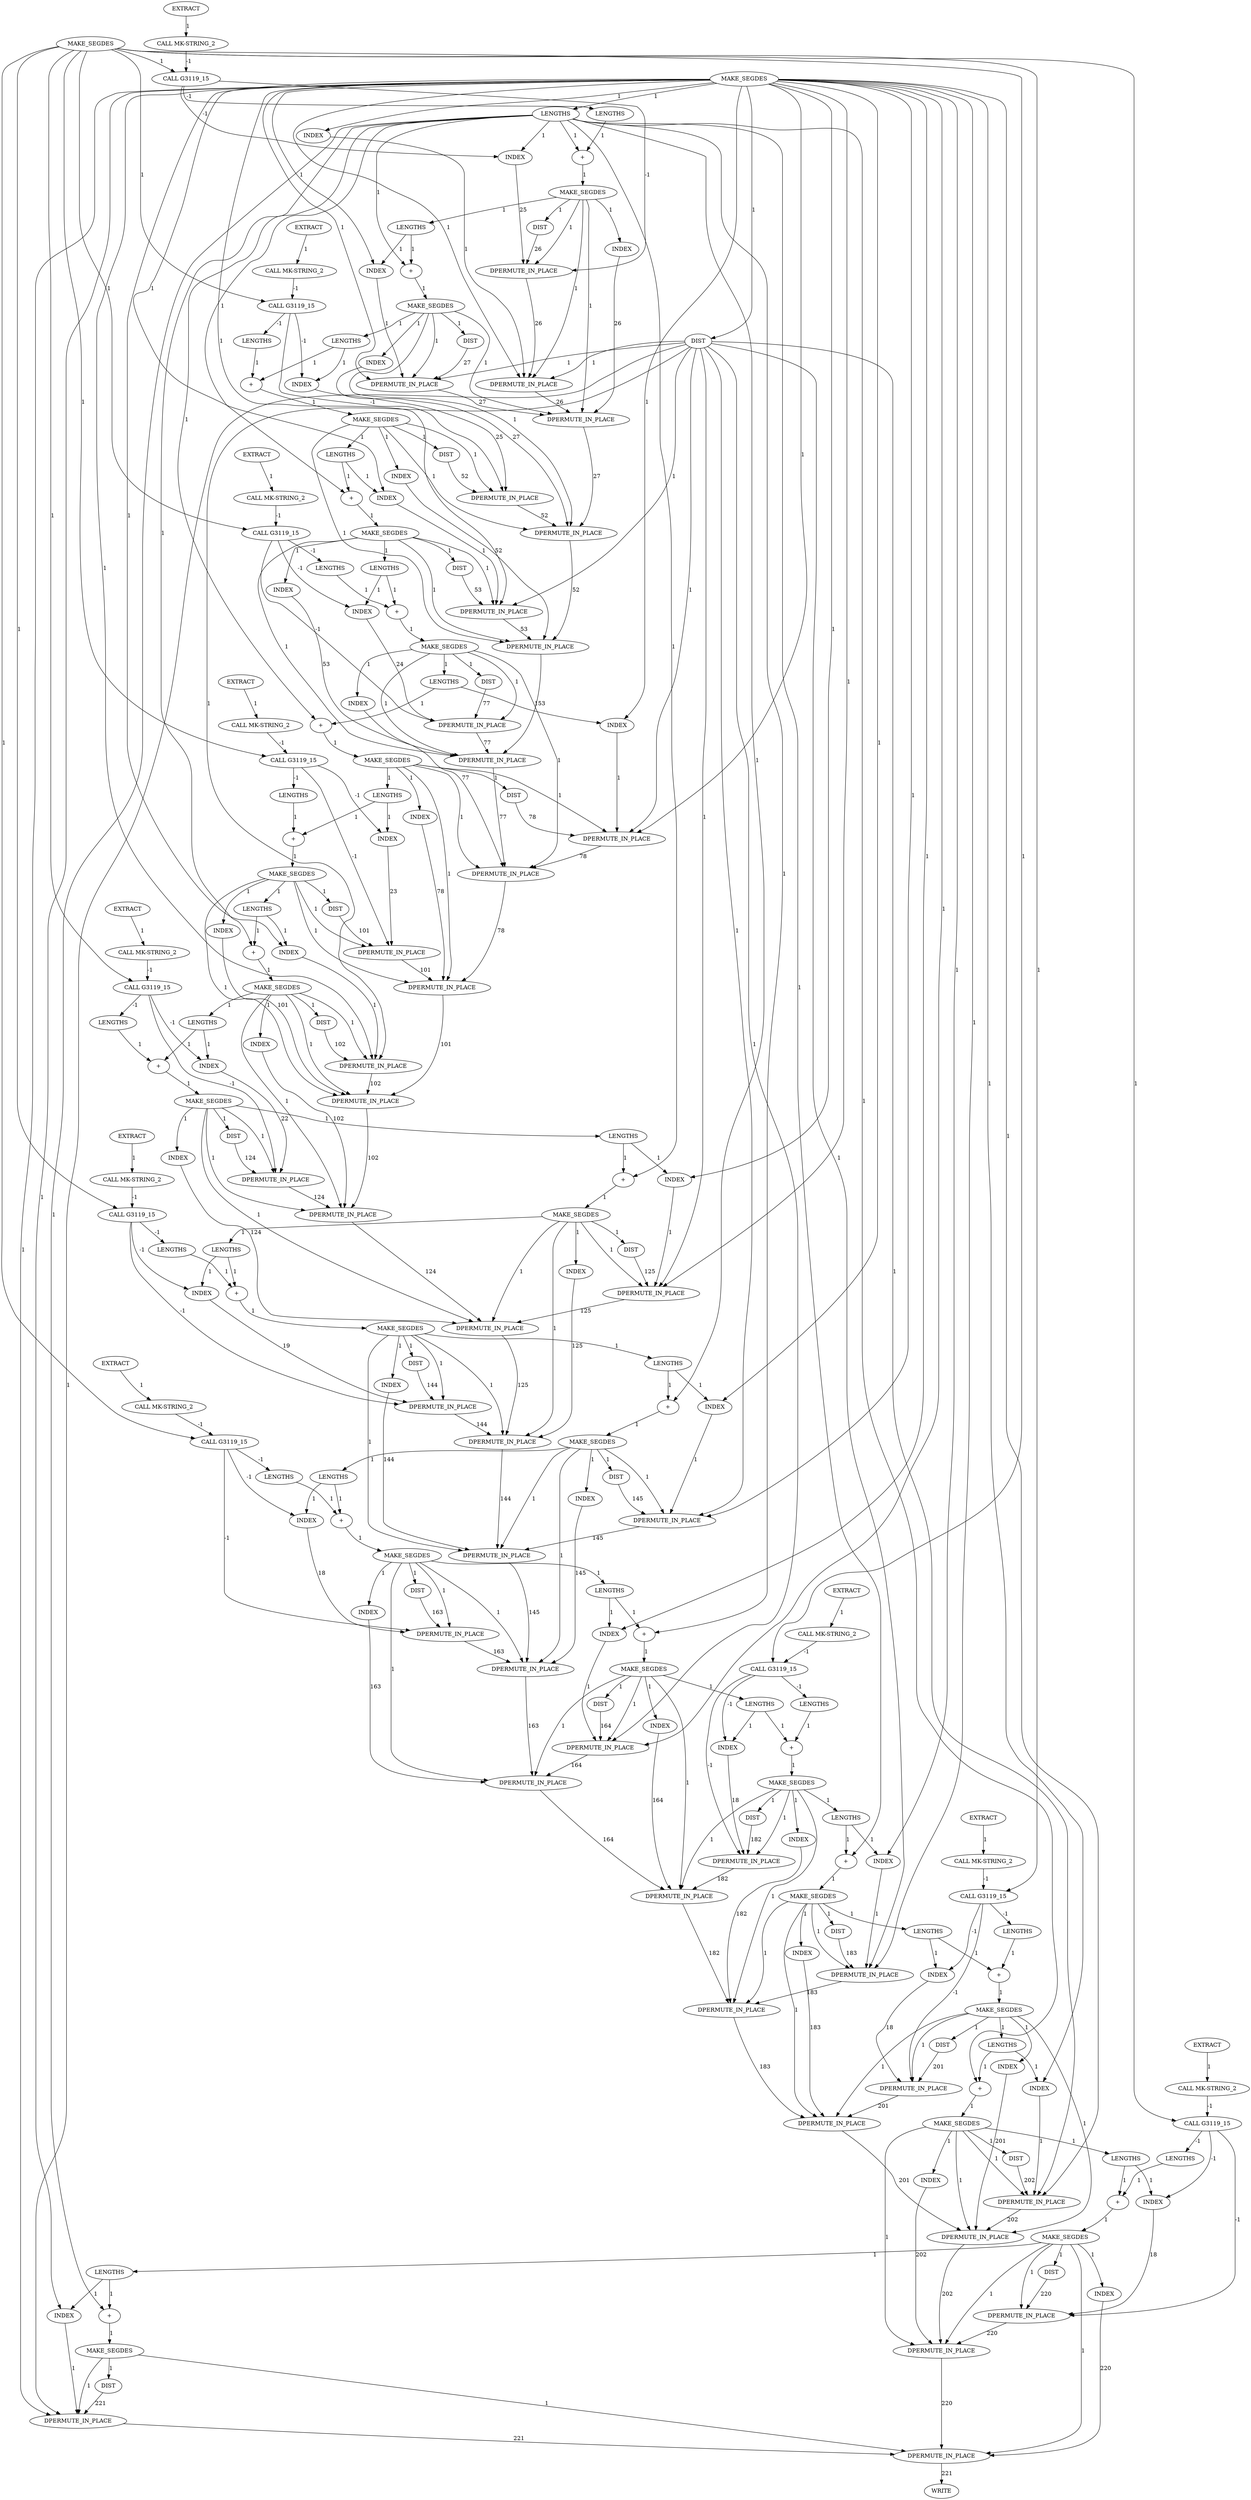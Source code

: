 digraph {
	ep_B_INST_6855 [label=INDEX cost=258]
	ep_B_INST_10371 [label=DPERMUTE_IN_PLACE cost=301]
	ep_B_INST_7419 [label=LENGTHS cost=43]
	ep_B_INST_6995 [label=INDEX cost=2236]
	ep_B_INST_7089 [label=MAKE_SEGDES cost=86]
	ep_B_INST_8041 [label=INDEX cost=129]
	ep_B_INST_7858 [label="+" cost=86]
	ep_B_INST_7555 [label=INDEX cost=258]
	ep_B_INST_7158 [label="+" cost=1935]
	ep_B_INST_10372 [label=DPERMUTE_IN_PLACE cost=172]
	ep_B_INST_7913 [label=INDEX cost=172]
	ep_B_INST_1093 [label="CALL MK-STRING_2" cost=0]
	ep_B_INST_1138 [label="CALL G3119_15" cost=0]
	ep_B_INST_7169 [label=DIST cost=86]
	ep_B_INST_10382 [label=DPERMUTE_IN_PLACE cost=301]
	ep_B_INST_7795 [label=DIST cost=86]
	ep_B_INST_7621 [label=INDEX cost=129]
	ep_B_INST_7083 [label=LENGTHS cost=43]
	ep_B_INST_6763 [label=EXTRACT cost=43]
	ep_B_INST_6803 [label=LENGTHS cost=43]
	ep_B_INST_1115 [label="CALL MK-STRING_2" cost=0]
	ep_B_INST_7061 [label=INDEX cost=172]
	ep_B_INST_10373 [label=DPERMUTE_IN_PLACE cost=258]
	ep_B_INST_6793 [label=INDEX cost=258]
	ep_B_INST_8141 [label="+" cost=86]
	ep_B_INST_6999 [label=LENGTHS cost=43]
	ep_B_INST_6925 [label=LENGTHS cost=43]
	ep_B_INST_6745 [label=EXTRACT cost=43]
	ep_B_INST_6785 [label=LENGTHS cost=86]
	ep_B_INST_7649 [label=MAKE_SEGDES cost=43]
	ep_B_INST_7438 [label="+" cost=86]
	ep_B_INST_7567 [label=INDEX cost=215]
	ep_B_INST_7625 [label=LENGTHS cost=43]
	ep_B_INST_8063 [label=LENGTHS cost=43]
	ep_B_INST_1149 [label="CALL G3119_15" cost=0]
	ep_B_INST_7481 [label=INDEX cost=172]
	ep_B_INST_7729 [label=DIST cost=86]
	ep_B_INST_6889 [label=DIST cost=43]
	ep_B_INST_6949 [label=MAKE_SEGDES cost=43]
	ep_B_INST_7369 [label=MAKE_SEGDES cost=43]
	ep_B_INST_7975 [label=INDEX cost=172]
	ep_B_INST_7213 [label=INDEX cost=215]
	ep_B_INST_7084 [label="+" cost=86]
	ep_B_INST_7287 [label=INDEX cost=258]
	ep_B_INST_10383 [label=DPERMUTE_IN_PLACE cost=300]
	ep_B_INST_7643 [label=LENGTHS cost=43]
	ep_B_INST_7345 [label=LENGTHS cost=43]
	ep_B_INST_8069 [label=MAKE_SEGDES cost=1]
	ep_B_INST_7699 [label=LENGTHS cost=43]
	ep_B_INST_6709 [label=EXTRACT cost=172]
	ep_B_INST_7443 [label=MAKE_SEGDES cost=43]
	ep_B_INST_6943 [label=LENGTHS cost=43]
	ep_B_INST_6739 [label=EXTRACT cost=43]
	ep_B_INST_7695 [label=INDEX cost=2150]
	ep_B_INST_7163 [label=MAKE_SEGDES cost=43]
	ep_B_INST_8003 [label=MAKE_SEGDES cost=43]
	ep_B_INST_7135 [label=INDEX cost=258]
	ep_B_INST_10374 [label=DPERMUTE_IN_PLACE cost=301]
	ep_B_INST_7589 [label=DIST cost=129]
	ep_B_INST_7924 [label="+" cost=86]
	ep_B_INST_7427 [label=INDEX cost=301]
	ep_B_INST_6733 [label=EXTRACT cost=43]
	ep_B_INST_6804 [label="+" cost=86]
	ep_B_INST_6883 [label=MAKE_SEGDES cost=43]
	ep_B_INST_7935 [label=DIST cost=86]
	ep_B_INST_1060 [label="CALL MK-STRING_2" cost=0]
	ep_B_INST_7485 [label=LENGTHS cost=43]
	ep_B_INST_1126 [label="CALL MK-STRING_2" cost=0]
	ep_B_INST_7309 [label=DIST cost=86]
	ep_B_INST_1082 [label="CALL MK-STRING_2" cost=0]
	ep_B_INST_1046 [label=MAKE_SEGDES cost=2838]
	ep_B_INST_7279 [label=LENGTHS cost=43]
	ep_B_INST_10376 [label=DPERMUTE_IN_PLACE cost=172]
	ep_B_INST_7987 [label=INDEX cost=172]
	ep_B_INST_8064 [label="+" cost=86]
	ep_B_INST_10357 [label=DPERMUTE_IN_PLACE cost=129]
	ep_B_INST_10386 [label=DPERMUTE_IN_PLACE cost=215]
	ep_B_INST_7839 [label=LENGTHS cost=2279]
	ep_B_INST_7364 [label="+" cost=86]
	ep_B_INST_10366 [label=DPERMUTE_IN_PLACE cost=300]
	ep_B_INST_7789 [label=MAKE_SEGDES cost=86]
	ep_B_INST_1148 [label="CALL MK-STRING_2" cost=0]
	ep_B_INST_8146 [label=MAKE_SEGDES cost=43]
	ep_B_INST_1049 [label="CALL MK-STRING_2" cost=0]
	ep_B_INST_7578 [label="+" cost=43]
	ep_B_INST_7998 [label="+" cost=43]
	ep_B_INST_1104 [label="CALL MK-STRING_2" cost=0]
	ep_B_INST_10360 [label=DPERMUTE_IN_PLACE cost=172]
	ep_B_INST_10387 [label=DPERMUTE_IN_PLACE cost=301]
	ep_B_INST_8009 [label=DIST cost=1892]
	ep_B_INST_6765 [label=MAKE_SEGDES cost=731]
	ep_B_INST_10379 [label=DPERMUTE_IN_PLACE cost=300]
	ep_B_INST_10392 [label=DPERMUTE_IN_PLACE cost=214]
	ep_B_INST_7023 [label=MAKE_SEGDES cost=43]
	ep_B_INST_10385 [label=DPERMUTE_IN_PLACE cost=344]
	ep_B_INST_7235 [label=DIST cost=86]
	ep_B_INST_7139 [label=LENGTHS cost=43]
	ep_B_INST_10389 [label=DPERMUTE_IN_PLACE cost=344]
	ep_B_INST_1071 [label="CALL MK-STRING_2" cost=0]
	ep_B_INST_10358 [label=DPERMUTE_IN_PLACE cost=343]
	ep_B_INST_7923 [label=LENGTHS cost=2494]
	ep_B_INST_10375 [label=DPERMUTE_IN_PLACE cost=344]
	ep_B_INST_7341 [label=INDEX cost=2150]
	ep_B_INST_7065 [label=LENGTHS cost=43]
	ep_B_INST_7633 [label=INDEX cost=172]
	ep_B_INST_8118 [label=INDEX cost=3526]
	ep_B_INST_1072 [label="CALL G3119_15" cost=0]
	ep_B_INST_7515 [label=DIST cost=86]
	ep_B_INST_8176 [label=WRITE cost=0]
	ep_B_INST_10391 [label=DPERMUTE_IN_PLACE cost=344]
	ep_B_INST_7303 [label=MAKE_SEGDES cost=43]
	ep_B_INST_7493 [label=INDEX cost=172]
	ep_B_INST_10370 [label=DPERMUTE_IN_PLACE cost=343]
	ep_B_INST_6721 [label=EXTRACT cost=43]
	ep_B_INST_10364 [label=DPERMUTE_IN_PLACE cost=171]
	ep_B_INST_7449 [label=DIST cost=43]
	ep_B_INST_1116 [label="CALL G3119_15" cost=0]
	ep_B_INST_8045 [label=LENGTHS cost=43]
	ep_B_INST_6751 [label=EXTRACT cost=43]
	ep_B_INST_7784 [label="+" cost=86]
	ep_B_INST_6815 [label=DIST cost=2365]
	ep_B_INST_6781 [label=INDEX cost=215]
	ep_B_INST_1105 [label="CALL G3119_15" cost=0]
	ep_B_INST_10369 [label=DPERMUTE_IN_PLACE cost=301]
	ep_B_INST_7415 [label=INDEX cost=2193]
	ep_B_INST_1083 [label="CALL G3119_15" cost=0]
	ep_B_INST_6809 [label=MAKE_SEGDES cost=43]
	ep_B_INST_6867 [label=INDEX cost=215]
	ep_B_INST_10355 [label=DPERMUTE_IN_PLACE cost=85]
	ep_B_INST_7029 [label=DIST cost=86]
	ep_B_INST_8053 [label=INDEX cost=215]
	ep_B_INST_7583 [label=MAKE_SEGDES cost=2107]
	ep_B_INST_8075 [label=DIST cost=43]
	ep_B_INST_7979 [label=LENGTHS cost=43]
	ep_B_INST_7504 [label="+" cost=43]
	ep_B_INST_10361 [label=DPERMUTE_IN_PLACE cost=300]
	ep_B_INST_6944 [label="+" cost=43]
	ep_B_INST_7201 [label=INDEX cost=258]
	ep_B_INST_6921 [label=INDEX cost=2881]
	ep_B_INST_1127 [label="CALL G3119_15" cost=0]
	ep_B_INST_7018 [label="+" cost=86]
	ep_B_INST_6933 [label=INDEX cost=215]
	ep_B_INST_8152 [label=DIST cost=43]
	ep_B_INST_7229 [label=MAKE_SEGDES cost=43]
	ep_B_INST_10367 [label=DPERMUTE_IN_PLACE cost=215]
	ep_B_INST_7223 [label=LENGTHS cost=1]
	ep_B_INST_7147 [label=INDEX cost=258]
	ep_B_INST_6859 [label=LENGTHS cost=43]
	ep_B_INST_6878 [label="+" cost=129]
	ep_B_INST_6727 [label=EXTRACT cost=2408]
	ep_B_INST_10363 [label=DPERMUTE_IN_PLACE cost=257]
	ep_B_INST_1050 [label="CALL G3119_15" cost=0]
	ep_B_INST_10381 [label=DPERMUTE_IN_PLACE cost=344]
	ep_B_INST_7869 [label=DIST cost=43]
	ep_B_INST_7095 [label=DIST cost=43]
	ep_B_INST_6757 [label=EXTRACT cost=43]
	ep_B_INST_1137 [label="CALL MK-STRING_2" cost=0]
	ep_B_INST_10384 [label=DPERMUTE_IN_PLACE cost=129]
	ep_B_INST_10393 [label=DPERMUTE_IN_PLACE cost=387]
	ep_B_INST_7835 [label=INDEX cost=172]
	ep_B_INST_7007 [label=INDEX cost=215]
	ep_B_INST_10380 [label=DPERMUTE_IN_PLACE cost=172]
	ep_B_INST_7224 [label="+" cost=86]
	ep_B_INST_10377 [label=DPERMUTE_IN_PLACE cost=258]
	ep_B_INST_7718 [label="+" cost=43]
	ep_B_INST_10362 [label=DPERMUTE_IN_PLACE cost=387]
	ep_B_INST_7901 [label=INDEX cost=172]
	ep_B_INST_10359 [label=DPERMUTE_IN_PLACE cost=215]
	ep_B_INST_1061 [label="CALL G3119_15" cost=0]
	ep_B_INST_7363 [label=LENGTHS cost=43]
	ep_B_INST_7298 [label="+" cost=86]
	ep_B_INST_7275 [label=INDEX cost=2021]
	ep_B_INST_7773 [label=INDEX cost=172]
	ep_B_INST_7847 [label=INDEX cost=172]
	ep_B_INST_7375 [label=DIST cost=43]
	ep_B_INST_10390 [label=DPERMUTE_IN_PLACE cost=258]
	ep_B_INST_7723 [label=MAKE_SEGDES cost=86]
	ep_B_INST_7863 [label=MAKE_SEGDES cost=86]
	ep_B_INST_8122 [label=LENGTHS cost=86]
	ep_B_INST_7905 [label=LENGTHS cost=1]
	ep_B_INST_7929 [label=MAKE_SEGDES cost=43]
	ep_B_INST_7503 [label=LENGTHS cost=2021]
	ep_B_INST_7761 [label=INDEX cost=2193]
	ep_B_INST_7073 [label=INDEX cost=2580]
	ep_B_INST_6771 [label=DIST cost=86]
	ep_B_INST_6715 [label=EXTRACT cost=43]
	ep_B_INST_8130 [label=INDEX cost=172]
	ep_B_INST_10368 [label=DPERMUTE_IN_PLACE cost=214]
	ep_B_INST_7655 [label=DIST cost=43]
	ep_B_INST_7353 [label=INDEX cost=258]
	ep_B_INST_6955 [label=DIST cost=43]
	ep_B_INST_10378 [label=DPERMUTE_IN_PLACE cost=300]
	ep_B_INST_10365 [label=DPERMUTE_IN_PLACE cost=258]
	ep_B_INST_7559 [label=LENGTHS cost=43]
	ep_B_INST_1094 [label="CALL G3119_15" cost=0]
	ep_B_INST_10356 [label=DPERMUTE_IN_PLACE cost=172]
	ep_B_INST_7509 [label=MAKE_SEGDES cost=86]
	ep_B_INST_7644 [label="+" cost=43]
	ep_B_INST_7783 [label=LENGTHS cost=1]
	ep_B_INST_7765 [label=LENGTHS cost=43]
	ep_B_INST_10354 [label=DPERMUTE_IN_PLACE cost=257]
	ep_B_INST_10388 [label=DPERMUTE_IN_PLACE cost=171]
	ep_B_INST_7205 [label=LENGTHS cost=43]
	ep_B_INST_7707 [label=INDEX cost=215]
	ep_B_INST_6855 -> ep_B_INST_10357 [label=26 cost=26]
	ep_B_INST_10371 -> ep_B_INST_10373 [label=124 cost=124]
	ep_B_INST_7419 -> ep_B_INST_7427 [label=1 cost=1]
	ep_B_INST_7419 -> ep_B_INST_7438 [label=1 cost=1]
	ep_B_INST_6995 -> ep_B_INST_10361 [label=52 cost=52]
	ep_B_INST_7089 -> ep_B_INST_7095 [label=1 cost=1]
	ep_B_INST_7089 -> ep_B_INST_10362 [label=1 cost=1]
	ep_B_INST_7089 -> ep_B_INST_10363 [label=1 cost=1]
	ep_B_INST_7089 -> ep_B_INST_7135 [label=1 cost=1]
	ep_B_INST_7089 -> ep_B_INST_7139 [label=1 cost=1]
	ep_B_INST_7089 -> ep_B_INST_10365 [label=1 cost=1]
	ep_B_INST_8041 -> ep_B_INST_10391 [label=202 cost=202]
	ep_B_INST_7858 -> ep_B_INST_7863 [label=1 cost=1]
	ep_B_INST_7555 -> ep_B_INST_10377 [label=144 cost=144]
	ep_B_INST_7158 -> ep_B_INST_7163 [label=1 cost=1]
	ep_B_INST_10372 -> ep_B_INST_10373 [label=125 cost=125]
	ep_B_INST_7913 -> ep_B_INST_10386 [label=18 cost=18]
	ep_B_INST_1093 -> ep_B_INST_1094 [label=-1 cost=-1]
	ep_B_INST_1138 -> ep_B_INST_7913 [label=-1 cost=-1]
	ep_B_INST_1138 -> ep_B_INST_7923 [label=-1 cost=-1]
	ep_B_INST_1138 -> ep_B_INST_10386 [label=-1 cost=-1]
	ep_B_INST_7169 -> ep_B_INST_10364 [label=78 cost=78]
	ep_B_INST_10382 -> ep_B_INST_10383 [label=182 cost=182]
	ep_B_INST_7795 -> ep_B_INST_10382 [label=182 cost=182]
	ep_B_INST_7621 -> ep_B_INST_10379 [label=145 cost=145]
	ep_B_INST_7083 -> ep_B_INST_7084 [label=1 cost=1]
	ep_B_INST_6763 -> ep_B_INST_1148 [label=1 cost=1]
	ep_B_INST_6803 -> ep_B_INST_6804 [label=1 cost=1]
	ep_B_INST_1115 -> ep_B_INST_1116 [label=-1 cost=-1]
	ep_B_INST_7061 -> ep_B_INST_10363 [label=53 cost=53]
	ep_B_INST_10373 -> ep_B_INST_10375 [label=125 cost=125]
	ep_B_INST_6793 -> ep_B_INST_10354 [label=25 cost=25]
	ep_B_INST_8141 -> ep_B_INST_8146 [label=1 cost=1]
	ep_B_INST_6999 -> ep_B_INST_7007 [label=1 cost=1]
	ep_B_INST_6999 -> ep_B_INST_7018 [label=1 cost=1]
	ep_B_INST_6925 -> ep_B_INST_6933 [label=1 cost=1]
	ep_B_INST_6925 -> ep_B_INST_6944 [label=1 cost=1]
	ep_B_INST_6745 -> ep_B_INST_1115 [label=1 cost=1]
	ep_B_INST_6785 -> ep_B_INST_6793 [label=1 cost=1]
	ep_B_INST_6785 -> ep_B_INST_6804 [label=1 cost=1]
	ep_B_INST_6785 -> ep_B_INST_6878 [label=1 cost=1]
	ep_B_INST_6785 -> ep_B_INST_7018 [label=1 cost=1]
	ep_B_INST_6785 -> ep_B_INST_7158 [label=1 cost=1]
	ep_B_INST_6785 -> ep_B_INST_7298 [label=1 cost=1]
	ep_B_INST_6785 -> ep_B_INST_7438 [label=1 cost=1]
	ep_B_INST_6785 -> ep_B_INST_7578 [label=1 cost=1]
	ep_B_INST_6785 -> ep_B_INST_7718 [label=1 cost=1]
	ep_B_INST_6785 -> ep_B_INST_7858 [label=1 cost=1]
	ep_B_INST_6785 -> ep_B_INST_7998 [label=1 cost=1]
	ep_B_INST_6785 -> ep_B_INST_8141 [label=1 cost=1]
	ep_B_INST_7649 -> ep_B_INST_7655 [label=1 cost=1]
	ep_B_INST_7649 -> ep_B_INST_10378 [label=1 cost=1]
	ep_B_INST_7649 -> ep_B_INST_10379 [label=1 cost=1]
	ep_B_INST_7649 -> ep_B_INST_7695 [label=1 cost=1]
	ep_B_INST_7649 -> ep_B_INST_7699 [label=1 cost=1]
	ep_B_INST_7649 -> ep_B_INST_10381 [label=1 cost=1]
	ep_B_INST_7438 -> ep_B_INST_7443 [label=1 cost=1]
	ep_B_INST_7567 -> ep_B_INST_10376 [label=1 cost=1]
	ep_B_INST_7625 -> ep_B_INST_7633 [label=1 cost=1]
	ep_B_INST_7625 -> ep_B_INST_7644 [label=1 cost=1]
	ep_B_INST_8063 -> ep_B_INST_8064 [label=1 cost=1]
	ep_B_INST_1149 -> ep_B_INST_8053 [label=-1 cost=-1]
	ep_B_INST_1149 -> ep_B_INST_8063 [label=-1 cost=-1]
	ep_B_INST_1149 -> ep_B_INST_10390 [label=-1 cost=-1]
	ep_B_INST_7481 -> ep_B_INST_10375 [label=125 cost=125]
	ep_B_INST_7729 -> ep_B_INST_10380 [label=164 cost=164]
	ep_B_INST_6889 -> ep_B_INST_10356 [label=27 cost=27]
	ep_B_INST_6949 -> ep_B_INST_6955 [label=1 cost=1]
	ep_B_INST_6949 -> ep_B_INST_10358 [label=1 cost=1]
	ep_B_INST_6949 -> ep_B_INST_10359 [label=1 cost=1]
	ep_B_INST_6949 -> ep_B_INST_6995 [label=1 cost=1]
	ep_B_INST_6949 -> ep_B_INST_6999 [label=1 cost=1]
	ep_B_INST_6949 -> ep_B_INST_10361 [label=1 cost=1]
	ep_B_INST_7369 -> ep_B_INST_7375 [label=1 cost=1]
	ep_B_INST_7369 -> ep_B_INST_10370 [label=1 cost=1]
	ep_B_INST_7369 -> ep_B_INST_10371 [label=1 cost=1]
	ep_B_INST_7369 -> ep_B_INST_7415 [label=1 cost=1]
	ep_B_INST_7369 -> ep_B_INST_7419 [label=1 cost=1]
	ep_B_INST_7369 -> ep_B_INST_10373 [label=1 cost=1]
	ep_B_INST_7975 -> ep_B_INST_10389 [label=201 cost=201]
	ep_B_INST_7213 -> ep_B_INST_10366 [label=23 cost=23]
	ep_B_INST_7084 -> ep_B_INST_7089 [label=1 cost=1]
	ep_B_INST_7287 -> ep_B_INST_10368 [label=1 cost=1]
	ep_B_INST_10383 -> ep_B_INST_10385 [label=182 cost=182]
	ep_B_INST_7643 -> ep_B_INST_7644 [label=1 cost=1]
	ep_B_INST_7345 -> ep_B_INST_7353 [label=1 cost=1]
	ep_B_INST_7345 -> ep_B_INST_7364 [label=1 cost=1]
	ep_B_INST_8069 -> ep_B_INST_8075 [label=1 cost=1]
	ep_B_INST_8069 -> ep_B_INST_10390 [label=1 cost=1]
	ep_B_INST_8069 -> ep_B_INST_10391 [label=1 cost=1]
	ep_B_INST_8069 -> ep_B_INST_8118 [label=1 cost=1]
	ep_B_INST_8069 -> ep_B_INST_8122 [label=1 cost=1]
	ep_B_INST_8069 -> ep_B_INST_10393 [label=1 cost=1]
	ep_B_INST_7699 -> ep_B_INST_7707 [label=1 cost=1]
	ep_B_INST_7699 -> ep_B_INST_7718 [label=1 cost=1]
	ep_B_INST_6709 -> ep_B_INST_1049 [label=1 cost=1]
	ep_B_INST_7443 -> ep_B_INST_7449 [label=1 cost=1]
	ep_B_INST_7443 -> ep_B_INST_10372 [label=1 cost=1]
	ep_B_INST_7443 -> ep_B_INST_10373 [label=1 cost=1]
	ep_B_INST_7443 -> ep_B_INST_7481 [label=1 cost=1]
	ep_B_INST_7443 -> ep_B_INST_7485 [label=1 cost=1]
	ep_B_INST_7443 -> ep_B_INST_10375 [label=1 cost=1]
	ep_B_INST_6943 -> ep_B_INST_6944 [label=1 cost=1]
	ep_B_INST_6739 -> ep_B_INST_1104 [label=1 cost=1]
	ep_B_INST_7695 -> ep_B_INST_10381 [label=163 cost=163]
	ep_B_INST_7163 -> ep_B_INST_7169 [label=1 cost=1]
	ep_B_INST_7163 -> ep_B_INST_10364 [label=1 cost=1]
	ep_B_INST_7163 -> ep_B_INST_10365 [label=1 cost=1]
	ep_B_INST_7163 -> ep_B_INST_7201 [label=1 cost=1]
	ep_B_INST_7163 -> ep_B_INST_7205 [label=1 cost=1]
	ep_B_INST_7163 -> ep_B_INST_10367 [label=1 cost=1]
	ep_B_INST_8003 -> ep_B_INST_8009 [label=1 cost=1]
	ep_B_INST_8003 -> ep_B_INST_10388 [label=1 cost=1]
	ep_B_INST_8003 -> ep_B_INST_10389 [label=1 cost=1]
	ep_B_INST_8003 -> ep_B_INST_8041 [label=1 cost=1]
	ep_B_INST_8003 -> ep_B_INST_8045 [label=1 cost=1]
	ep_B_INST_8003 -> ep_B_INST_10391 [label=1 cost=1]
	ep_B_INST_7135 -> ep_B_INST_10365 [label=77 cost=77]
	ep_B_INST_10374 -> ep_B_INST_10375 [label=144 cost=144]
	ep_B_INST_7589 -> ep_B_INST_10376 [label=145 cost=145]
	ep_B_INST_7924 -> ep_B_INST_7929 [label=1 cost=1]
	ep_B_INST_7427 -> ep_B_INST_10372 [label=1 cost=1]
	ep_B_INST_6733 -> ep_B_INST_1093 [label=1 cost=1]
	ep_B_INST_6804 -> ep_B_INST_6809 [label=1 cost=1]
	ep_B_INST_6883 -> ep_B_INST_6889 [label=1 cost=1]
	ep_B_INST_6883 -> ep_B_INST_10356 [label=1 cost=1]
	ep_B_INST_6883 -> ep_B_INST_10357 [label=1 cost=1]
	ep_B_INST_6883 -> ep_B_INST_6921 [label=1 cost=1]
	ep_B_INST_6883 -> ep_B_INST_6925 [label=1 cost=1]
	ep_B_INST_6883 -> ep_B_INST_10359 [label=1 cost=1]
	ep_B_INST_7935 -> ep_B_INST_10386 [label=201 cost=201]
	ep_B_INST_1060 -> ep_B_INST_1061 [label=-1 cost=-1]
	ep_B_INST_7485 -> ep_B_INST_7493 [label=1 cost=1]
	ep_B_INST_7485 -> ep_B_INST_7504 [label=1 cost=1]
	ep_B_INST_1126 -> ep_B_INST_1127 [label=-1 cost=-1]
	ep_B_INST_7309 -> ep_B_INST_10368 [label=102 cost=102]
	ep_B_INST_1082 -> ep_B_INST_1083 [label=-1 cost=-1]
	ep_B_INST_1046 -> ep_B_INST_1050 [label=1 cost=1]
	ep_B_INST_1046 -> ep_B_INST_1061 [label=1 cost=1]
	ep_B_INST_1046 -> ep_B_INST_1072 [label=1 cost=1]
	ep_B_INST_1046 -> ep_B_INST_1083 [label=1 cost=1]
	ep_B_INST_1046 -> ep_B_INST_1094 [label=1 cost=1]
	ep_B_INST_1046 -> ep_B_INST_1105 [label=1 cost=1]
	ep_B_INST_1046 -> ep_B_INST_1116 [label=1 cost=1]
	ep_B_INST_1046 -> ep_B_INST_1127 [label=1 cost=1]
	ep_B_INST_1046 -> ep_B_INST_1138 [label=1 cost=1]
	ep_B_INST_1046 -> ep_B_INST_1149 [label=1 cost=1]
	ep_B_INST_7279 -> ep_B_INST_7287 [label=1 cost=1]
	ep_B_INST_7279 -> ep_B_INST_7298 [label=1 cost=1]
	ep_B_INST_10376 -> ep_B_INST_10377 [label=145 cost=145]
	ep_B_INST_7987 -> ep_B_INST_10388 [label=1 cost=1]
	ep_B_INST_8064 -> ep_B_INST_8069 [label=1 cost=1]
	ep_B_INST_10357 -> ep_B_INST_10359 [label=27 cost=27]
	ep_B_INST_10386 -> ep_B_INST_10387 [label=201 cost=201]
	ep_B_INST_7839 -> ep_B_INST_7847 [label=1 cost=1]
	ep_B_INST_7839 -> ep_B_INST_7858 [label=1 cost=1]
	ep_B_INST_7364 -> ep_B_INST_7369 [label=1 cost=1]
	ep_B_INST_10366 -> ep_B_INST_10367 [label=101 cost=101]
	ep_B_INST_7789 -> ep_B_INST_7795 [label=1 cost=1]
	ep_B_INST_7789 -> ep_B_INST_10382 [label=1 cost=1]
	ep_B_INST_7789 -> ep_B_INST_10383 [label=1 cost=1]
	ep_B_INST_7789 -> ep_B_INST_7835 [label=1 cost=1]
	ep_B_INST_7789 -> ep_B_INST_7839 [label=1 cost=1]
	ep_B_INST_7789 -> ep_B_INST_10385 [label=1 cost=1]
	ep_B_INST_1148 -> ep_B_INST_1149 [label=-1 cost=-1]
	ep_B_INST_8146 -> ep_B_INST_8152 [label=1 cost=1]
	ep_B_INST_8146 -> ep_B_INST_10392 [label=1 cost=1]
	ep_B_INST_8146 -> ep_B_INST_10393 [label=1 cost=1]
	ep_B_INST_1049 -> ep_B_INST_1050 [label=-1 cost=-1]
	ep_B_INST_7578 -> ep_B_INST_7583 [label=1 cost=1]
	ep_B_INST_7998 -> ep_B_INST_8003 [label=1 cost=1]
	ep_B_INST_1104 -> ep_B_INST_1105 [label=-1 cost=-1]
	ep_B_INST_10360 -> ep_B_INST_10361 [label=53 cost=53]
	ep_B_INST_10387 -> ep_B_INST_10389 [label=201 cost=201]
	ep_B_INST_8009 -> ep_B_INST_10388 [label=202 cost=202]
	ep_B_INST_6765 -> ep_B_INST_6771 [label=1 cost=1]
	ep_B_INST_6765 -> ep_B_INST_6781 [label=1 cost=1]
	ep_B_INST_6765 -> ep_B_INST_6785 [label=1 cost=1]
	ep_B_INST_6765 -> ep_B_INST_10355 [label=1 cost=1]
	ep_B_INST_6765 -> ep_B_INST_6867 [label=1 cost=1]
	ep_B_INST_6765 -> ep_B_INST_10356 [label=1 cost=1]
	ep_B_INST_6765 -> ep_B_INST_7007 [label=1 cost=1]
	ep_B_INST_6765 -> ep_B_INST_10360 [label=1 cost=1]
	ep_B_INST_6765 -> ep_B_INST_7147 [label=1 cost=1]
	ep_B_INST_6765 -> ep_B_INST_10364 [label=1 cost=1]
	ep_B_INST_6765 -> ep_B_INST_7287 [label=1 cost=1]
	ep_B_INST_6765 -> ep_B_INST_10368 [label=1 cost=1]
	ep_B_INST_6765 -> ep_B_INST_7427 [label=1 cost=1]
	ep_B_INST_6765 -> ep_B_INST_10372 [label=1 cost=1]
	ep_B_INST_6765 -> ep_B_INST_7567 [label=1 cost=1]
	ep_B_INST_6765 -> ep_B_INST_10376 [label=1 cost=1]
	ep_B_INST_6765 -> ep_B_INST_7707 [label=1 cost=1]
	ep_B_INST_6765 -> ep_B_INST_10380 [label=1 cost=1]
	ep_B_INST_6765 -> ep_B_INST_7847 [label=1 cost=1]
	ep_B_INST_6765 -> ep_B_INST_10384 [label=1 cost=1]
	ep_B_INST_6765 -> ep_B_INST_7987 [label=1 cost=1]
	ep_B_INST_6765 -> ep_B_INST_10388 [label=1 cost=1]
	ep_B_INST_6765 -> ep_B_INST_8130 [label=1 cost=1]
	ep_B_INST_6765 -> ep_B_INST_10392 [label=1 cost=1]
	ep_B_INST_10379 -> ep_B_INST_10381 [label=163 cost=163]
	ep_B_INST_10392 -> ep_B_INST_10393 [label=221 cost=221]
	ep_B_INST_7023 -> ep_B_INST_7029 [label=1 cost=1]
	ep_B_INST_7023 -> ep_B_INST_10360 [label=1 cost=1]
	ep_B_INST_7023 -> ep_B_INST_10361 [label=1 cost=1]
	ep_B_INST_7023 -> ep_B_INST_7061 [label=1 cost=1]
	ep_B_INST_7023 -> ep_B_INST_7065 [label=1 cost=1]
	ep_B_INST_7023 -> ep_B_INST_10363 [label=1 cost=1]
	ep_B_INST_10385 -> ep_B_INST_10387 [label=183 cost=183]
	ep_B_INST_7235 -> ep_B_INST_10366 [label=101 cost=101]
	ep_B_INST_7139 -> ep_B_INST_7147 [label=1 cost=1]
	ep_B_INST_7139 -> ep_B_INST_7158 [label=1 cost=1]
	ep_B_INST_10389 -> ep_B_INST_10391 [label=202 cost=202]
	ep_B_INST_1071 -> ep_B_INST_1072 [label=-1 cost=-1]
	ep_B_INST_10358 -> ep_B_INST_10359 [label=52 cost=52]
	ep_B_INST_7923 -> ep_B_INST_7924 [label=1 cost=1]
	ep_B_INST_10375 -> ep_B_INST_10377 [label=144 cost=144]
	ep_B_INST_7341 -> ep_B_INST_10371 [label=102 cost=102]
	ep_B_INST_7065 -> ep_B_INST_7073 [label=1 cost=1]
	ep_B_INST_7065 -> ep_B_INST_7084 [label=1 cost=1]
	ep_B_INST_7633 -> ep_B_INST_10378 [label=18 cost=18]
	ep_B_INST_8118 -> ep_B_INST_10393 [label=220 cost=220]
	ep_B_INST_1072 -> ep_B_INST_7073 [label=-1 cost=-1]
	ep_B_INST_1072 -> ep_B_INST_7083 [label=-1 cost=-1]
	ep_B_INST_1072 -> ep_B_INST_10362 [label=-1 cost=-1]
	ep_B_INST_7515 -> ep_B_INST_10374 [label=144 cost=144]
	ep_B_INST_10391 -> ep_B_INST_10393 [label=220 cost=220]
	ep_B_INST_7303 -> ep_B_INST_7309 [label=1 cost=1]
	ep_B_INST_7303 -> ep_B_INST_10368 [label=1 cost=1]
	ep_B_INST_7303 -> ep_B_INST_10369 [label=1 cost=1]
	ep_B_INST_7303 -> ep_B_INST_7341 [label=1 cost=1]
	ep_B_INST_7303 -> ep_B_INST_7345 [label=1 cost=1]
	ep_B_INST_7303 -> ep_B_INST_10371 [label=1 cost=1]
	ep_B_INST_7493 -> ep_B_INST_10374 [label=19 cost=19]
	ep_B_INST_10370 -> ep_B_INST_10371 [label=124 cost=124]
	ep_B_INST_6721 -> ep_B_INST_1071 [label=1 cost=1]
	ep_B_INST_10364 -> ep_B_INST_10365 [label=78 cost=78]
	ep_B_INST_7449 -> ep_B_INST_10372 [label=125 cost=125]
	ep_B_INST_1116 -> ep_B_INST_7633 [label=-1 cost=-1]
	ep_B_INST_1116 -> ep_B_INST_7643 [label=-1 cost=-1]
	ep_B_INST_1116 -> ep_B_INST_10378 [label=-1 cost=-1]
	ep_B_INST_8045 -> ep_B_INST_8053 [label=1 cost=1]
	ep_B_INST_8045 -> ep_B_INST_8064 [label=1 cost=1]
	ep_B_INST_6751 -> ep_B_INST_1126 [label=1 cost=1]
	ep_B_INST_7784 -> ep_B_INST_7789 [label=1 cost=1]
	ep_B_INST_6815 -> ep_B_INST_10354 [label=26 cost=26]
	ep_B_INST_6781 -> ep_B_INST_10355 [label=1 cost=1]
	ep_B_INST_1105 -> ep_B_INST_7493 [label=-1 cost=-1]
	ep_B_INST_1105 -> ep_B_INST_7503 [label=-1 cost=-1]
	ep_B_INST_1105 -> ep_B_INST_10374 [label=-1 cost=-1]
	ep_B_INST_10369 -> ep_B_INST_10371 [label=102 cost=102]
	ep_B_INST_7415 -> ep_B_INST_10373 [label=124 cost=124]
	ep_B_INST_1083 -> ep_B_INST_7213 [label=-1 cost=-1]
	ep_B_INST_1083 -> ep_B_INST_7223 [label=-1 cost=-1]
	ep_B_INST_1083 -> ep_B_INST_10366 [label=-1 cost=-1]
	ep_B_INST_6809 -> ep_B_INST_6815 [label=1 cost=1]
	ep_B_INST_6809 -> ep_B_INST_10354 [label=1 cost=1]
	ep_B_INST_6809 -> ep_B_INST_10355 [label=1 cost=1]
	ep_B_INST_6809 -> ep_B_INST_6855 [label=1 cost=1]
	ep_B_INST_6809 -> ep_B_INST_6859 [label=1 cost=1]
	ep_B_INST_6809 -> ep_B_INST_10357 [label=1 cost=1]
	ep_B_INST_6867 -> ep_B_INST_10356 [label=1 cost=1]
	ep_B_INST_10355 -> ep_B_INST_10357 [label=26 cost=26]
	ep_B_INST_7029 -> ep_B_INST_10360 [label=53 cost=53]
	ep_B_INST_8053 -> ep_B_INST_10390 [label=18 cost=18]
	ep_B_INST_7583 -> ep_B_INST_7589 [label=1 cost=1]
	ep_B_INST_7583 -> ep_B_INST_10376 [label=1 cost=1]
	ep_B_INST_7583 -> ep_B_INST_10377 [label=1 cost=1]
	ep_B_INST_7583 -> ep_B_INST_7621 [label=1 cost=1]
	ep_B_INST_7583 -> ep_B_INST_7625 [label=1 cost=1]
	ep_B_INST_7583 -> ep_B_INST_10379 [label=1 cost=1]
	ep_B_INST_8075 -> ep_B_INST_10390 [label=220 cost=220]
	ep_B_INST_7979 -> ep_B_INST_7987 [label=1 cost=1]
	ep_B_INST_7979 -> ep_B_INST_7998 [label=1 cost=1]
	ep_B_INST_7504 -> ep_B_INST_7509 [label=1 cost=1]
	ep_B_INST_10361 -> ep_B_INST_10363 [label=53 cost=53]
	ep_B_INST_6944 -> ep_B_INST_6949 [label=1 cost=1]
	ep_B_INST_7201 -> ep_B_INST_10367 [label=78 cost=78]
	ep_B_INST_6921 -> ep_B_INST_10359 [label=27 cost=27]
	ep_B_INST_1127 -> ep_B_INST_7773 [label=-1 cost=-1]
	ep_B_INST_1127 -> ep_B_INST_7783 [label=-1 cost=-1]
	ep_B_INST_1127 -> ep_B_INST_10382 [label=-1 cost=-1]
	ep_B_INST_7018 -> ep_B_INST_7023 [label=1 cost=1]
	ep_B_INST_6933 -> ep_B_INST_10358 [label=25 cost=25]
	ep_B_INST_8152 -> ep_B_INST_10392 [label=221 cost=221]
	ep_B_INST_7229 -> ep_B_INST_7235 [label=1 cost=1]
	ep_B_INST_7229 -> ep_B_INST_10366 [label=1 cost=1]
	ep_B_INST_7229 -> ep_B_INST_10367 [label=1 cost=1]
	ep_B_INST_7229 -> ep_B_INST_7275 [label=1 cost=1]
	ep_B_INST_7229 -> ep_B_INST_7279 [label=1 cost=1]
	ep_B_INST_7229 -> ep_B_INST_10369 [label=1 cost=1]
	ep_B_INST_10367 -> ep_B_INST_10369 [label=101 cost=101]
	ep_B_INST_7223 -> ep_B_INST_7224 [label=1 cost=1]
	ep_B_INST_7147 -> ep_B_INST_10364 [label=1 cost=1]
	ep_B_INST_6859 -> ep_B_INST_6867 [label=1 cost=1]
	ep_B_INST_6859 -> ep_B_INST_6878 [label=1 cost=1]
	ep_B_INST_6878 -> ep_B_INST_6883 [label=1 cost=1]
	ep_B_INST_6727 -> ep_B_INST_1082 [label=1 cost=1]
	ep_B_INST_10363 -> ep_B_INST_10365 [label=77 cost=77]
	ep_B_INST_1050 -> ep_B_INST_6793 [label=-1 cost=-1]
	ep_B_INST_1050 -> ep_B_INST_6803 [label=-1 cost=-1]
	ep_B_INST_1050 -> ep_B_INST_10354 [label=-1 cost=-1]
	ep_B_INST_10381 -> ep_B_INST_10383 [label=164 cost=164]
	ep_B_INST_7869 -> ep_B_INST_10384 [label=183 cost=183]
	ep_B_INST_7095 -> ep_B_INST_10362 [label=77 cost=77]
	ep_B_INST_6757 -> ep_B_INST_1137 [label=1 cost=1]
	ep_B_INST_1137 -> ep_B_INST_1138 [label=-1 cost=-1]
	ep_B_INST_10384 -> ep_B_INST_10385 [label=183 cost=183]
	ep_B_INST_10393 -> ep_B_INST_8176 [label=221 cost=221]
	ep_B_INST_7835 -> ep_B_INST_10385 [label=182 cost=182]
	ep_B_INST_7007 -> ep_B_INST_10360 [label=1 cost=1]
	ep_B_INST_10380 -> ep_B_INST_10381 [label=164 cost=164]
	ep_B_INST_7224 -> ep_B_INST_7229 [label=1 cost=1]
	ep_B_INST_10377 -> ep_B_INST_10379 [label=145 cost=145]
	ep_B_INST_7718 -> ep_B_INST_7723 [label=1 cost=1]
	ep_B_INST_10362 -> ep_B_INST_10363 [label=77 cost=77]
	ep_B_INST_7901 -> ep_B_INST_10387 [label=183 cost=183]
	ep_B_INST_10359 -> ep_B_INST_10361 [label=52 cost=52]
	ep_B_INST_1061 -> ep_B_INST_6933 [label=-1 cost=-1]
	ep_B_INST_1061 -> ep_B_INST_6943 [label=-1 cost=-1]
	ep_B_INST_1061 -> ep_B_INST_10358 [label=-1 cost=-1]
	ep_B_INST_7363 -> ep_B_INST_7364 [label=1 cost=1]
	ep_B_INST_7298 -> ep_B_INST_7303 [label=1 cost=1]
	ep_B_INST_7275 -> ep_B_INST_10369 [label=101 cost=101]
	ep_B_INST_7773 -> ep_B_INST_10382 [label=18 cost=18]
	ep_B_INST_7847 -> ep_B_INST_10384 [label=1 cost=1]
	ep_B_INST_7375 -> ep_B_INST_10370 [label=124 cost=124]
	ep_B_INST_10390 -> ep_B_INST_10391 [label=220 cost=220]
	ep_B_INST_7723 -> ep_B_INST_7729 [label=1 cost=1]
	ep_B_INST_7723 -> ep_B_INST_10380 [label=1 cost=1]
	ep_B_INST_7723 -> ep_B_INST_10381 [label=1 cost=1]
	ep_B_INST_7723 -> ep_B_INST_7761 [label=1 cost=1]
	ep_B_INST_7723 -> ep_B_INST_7765 [label=1 cost=1]
	ep_B_INST_7723 -> ep_B_INST_10383 [label=1 cost=1]
	ep_B_INST_7863 -> ep_B_INST_7869 [label=1 cost=1]
	ep_B_INST_7863 -> ep_B_INST_10384 [label=1 cost=1]
	ep_B_INST_7863 -> ep_B_INST_10385 [label=1 cost=1]
	ep_B_INST_7863 -> ep_B_INST_7901 [label=1 cost=1]
	ep_B_INST_7863 -> ep_B_INST_7905 [label=1 cost=1]
	ep_B_INST_7863 -> ep_B_INST_10387 [label=1 cost=1]
	ep_B_INST_8122 -> ep_B_INST_8130 [label=1 cost=1]
	ep_B_INST_8122 -> ep_B_INST_8141 [label=1 cost=1]
	ep_B_INST_7905 -> ep_B_INST_7913 [label=1 cost=1]
	ep_B_INST_7905 -> ep_B_INST_7924 [label=1 cost=1]
	ep_B_INST_7929 -> ep_B_INST_7935 [label=1 cost=1]
	ep_B_INST_7929 -> ep_B_INST_10386 [label=1 cost=1]
	ep_B_INST_7929 -> ep_B_INST_10387 [label=1 cost=1]
	ep_B_INST_7929 -> ep_B_INST_7975 [label=1 cost=1]
	ep_B_INST_7929 -> ep_B_INST_7979 [label=1 cost=1]
	ep_B_INST_7929 -> ep_B_INST_10389 [label=1 cost=1]
	ep_B_INST_7503 -> ep_B_INST_7504 [label=1 cost=1]
	ep_B_INST_7761 -> ep_B_INST_10383 [label=164 cost=164]
	ep_B_INST_7073 -> ep_B_INST_10362 [label=24 cost=24]
	ep_B_INST_6771 -> ep_B_INST_10355 [label=1 cost=1]
	ep_B_INST_6771 -> ep_B_INST_10356 [label=1 cost=1]
	ep_B_INST_6771 -> ep_B_INST_10360 [label=1 cost=1]
	ep_B_INST_6771 -> ep_B_INST_10364 [label=1 cost=1]
	ep_B_INST_6771 -> ep_B_INST_10368 [label=1 cost=1]
	ep_B_INST_6771 -> ep_B_INST_10372 [label=1 cost=1]
	ep_B_INST_6771 -> ep_B_INST_10376 [label=1 cost=1]
	ep_B_INST_6771 -> ep_B_INST_10380 [label=1 cost=1]
	ep_B_INST_6771 -> ep_B_INST_10384 [label=1 cost=1]
	ep_B_INST_6771 -> ep_B_INST_10388 [label=1 cost=1]
	ep_B_INST_6771 -> ep_B_INST_10392 [label=1 cost=1]
	ep_B_INST_6715 -> ep_B_INST_1060 [label=1 cost=1]
	ep_B_INST_8130 -> ep_B_INST_10392 [label=1 cost=1]
	ep_B_INST_10368 -> ep_B_INST_10369 [label=102 cost=102]
	ep_B_INST_7655 -> ep_B_INST_10378 [label=163 cost=163]
	ep_B_INST_7353 -> ep_B_INST_10370 [label=22 cost=22]
	ep_B_INST_6955 -> ep_B_INST_10358 [label=52 cost=52]
	ep_B_INST_10378 -> ep_B_INST_10379 [label=163 cost=163]
	ep_B_INST_10365 -> ep_B_INST_10367 [label=78 cost=78]
	ep_B_INST_7559 -> ep_B_INST_7567 [label=1 cost=1]
	ep_B_INST_7559 -> ep_B_INST_7578 [label=1 cost=1]
	ep_B_INST_1094 -> ep_B_INST_7353 [label=-1 cost=-1]
	ep_B_INST_1094 -> ep_B_INST_7363 [label=-1 cost=-1]
	ep_B_INST_1094 -> ep_B_INST_10370 [label=-1 cost=-1]
	ep_B_INST_10356 -> ep_B_INST_10357 [label=27 cost=27]
	ep_B_INST_7509 -> ep_B_INST_7515 [label=1 cost=1]
	ep_B_INST_7509 -> ep_B_INST_10374 [label=1 cost=1]
	ep_B_INST_7509 -> ep_B_INST_10375 [label=1 cost=1]
	ep_B_INST_7509 -> ep_B_INST_7555 [label=1 cost=1]
	ep_B_INST_7509 -> ep_B_INST_7559 [label=1 cost=1]
	ep_B_INST_7509 -> ep_B_INST_10377 [label=1 cost=1]
	ep_B_INST_7644 -> ep_B_INST_7649 [label=1 cost=1]
	ep_B_INST_7783 -> ep_B_INST_7784 [label=1 cost=1]
	ep_B_INST_7765 -> ep_B_INST_7773 [label=1 cost=1]
	ep_B_INST_7765 -> ep_B_INST_7784 [label=1 cost=1]
	ep_B_INST_10354 -> ep_B_INST_10355 [label=26 cost=26]
	ep_B_INST_10388 -> ep_B_INST_10389 [label=202 cost=202]
	ep_B_INST_7205 -> ep_B_INST_7213 [label=1 cost=1]
	ep_B_INST_7205 -> ep_B_INST_7224 [label=1 cost=1]
	ep_B_INST_7707 -> ep_B_INST_10380 [label=1 cost=1]
}
